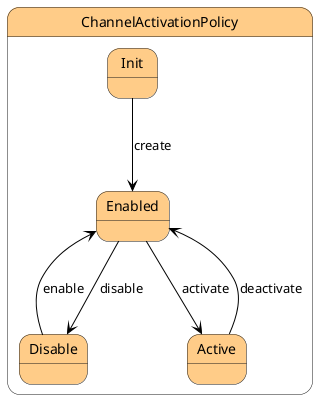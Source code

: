 @startuml



state ChannelActivationPolicy #ffcc88 {

    state Init #ffcc88 {
    }

    state Enabled #ffcc88 {
    }

    state Disable #ffcc88 {
    }

    state Active #ffcc88 {
    }




Init -[#black]--> Enabled : create

Enabled -[#black]--> Active : activate

Enabled -[#black]--> Disable : disable

Disable -[#black]--> Enabled : enable

Active -[#black]--> Enabled : deactivate

}


@enduml
